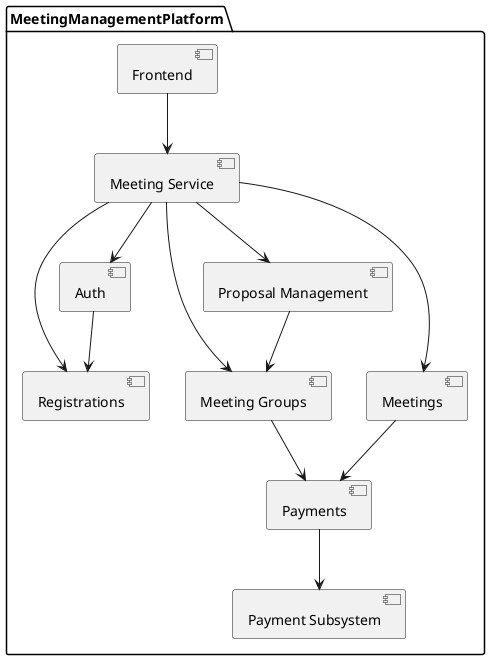 @startuml

package MeetingManagementPlatform {
    [Registrations] as Registrations
    [Meeting Groups] as MeetingGroupMgmt
    [Meetings] as MeetingMgmt
    [Proposal Management] as ProposalMgmt
    [Payments] as PaymentGateway
    [Payment Subsystem] as PaymentSubsystem
    [Auth] as Auth
    [Meeting Service] as MeetingService
    [Frontend] as WebInterface

    WebInterface --> MeetingService
    MeetingService --> Auth
    MeetingService --> Registrations
    MeetingService --> ProposalMgmt
    MeetingService --> MeetingGroupMgmt
    MeetingService --> MeetingMgmt
    ProposalMgmt --> MeetingGroupMgmt
    MeetingGroupMgmt --> PaymentGateway
    MeetingMgmt --> PaymentGateway
    PaymentGateway --> PaymentSubsystem
    Auth --> Registrations
}
@enduml